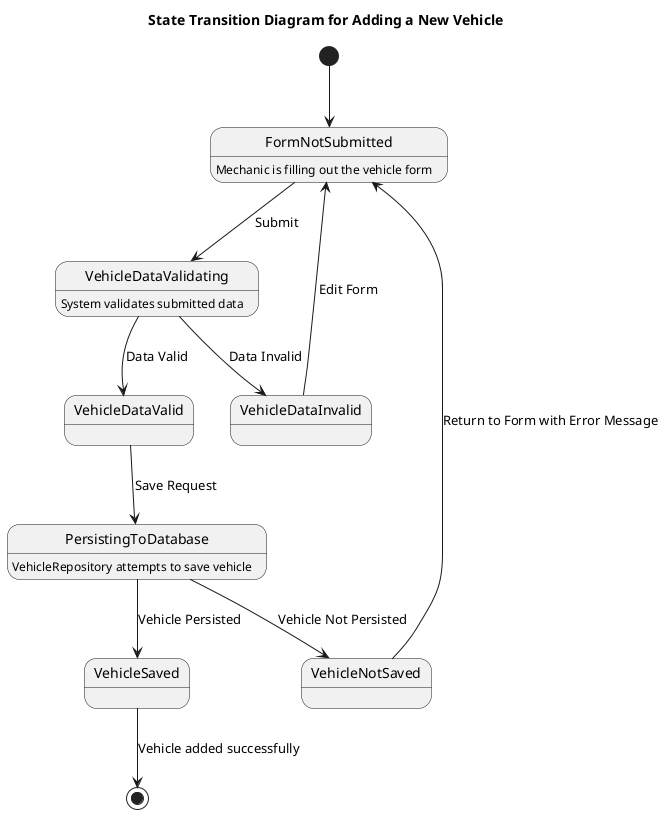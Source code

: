 @startuml

title State Transition Diagram for Adding a New Vehicle

[*] --> FormNotSubmitted
FormNotSubmitted : Mechanic is filling out the vehicle form

FormNotSubmitted --> VehicleDataValidating : Submit
VehicleDataValidating : System validates submitted data

VehicleDataValidating --> VehicleDataInvalid : Data Invalid
VehicleDataValidating --> VehicleDataValid : Data Valid

VehicleDataInvalid --> FormNotSubmitted : Edit Form

VehicleDataValid --> PersistingToDatabase : Save Request
PersistingToDatabase : VehicleRepository attempts to save vehicle

PersistingToDatabase --> VehicleSaved : Vehicle Persisted
PersistingToDatabase --> VehicleNotSaved : Vehicle Not Persisted

VehicleSaved --> [*] : Vehicle added successfully
VehicleNotSaved --> FormNotSubmitted : Return to Form with Error Message

@enduml
